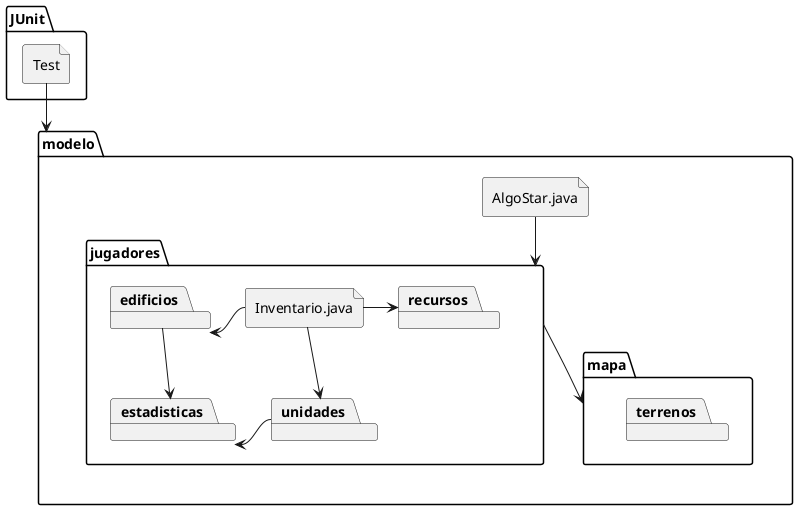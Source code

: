 @startuml



package "modelo" {
file AlgoStar.java
package "jugadores" {
file Inventario.java
Inventario.java -> recursos
Inventario.java --> unidades
Inventario.java -left-> edificios
package "recursos" {

}

package "edificios" {

}
package "unidades" {

}
edificios -->estadisticas
unidades ->estadisticas

package "estadisticas" {

}



}
AlgoStar.java -down-> jugadores
jugadores --> mapa
package "mapa" {
package "terrenos" {

}
}

}
package "JUnit" {
        file Test
}
Test --> modelo
@enduml
